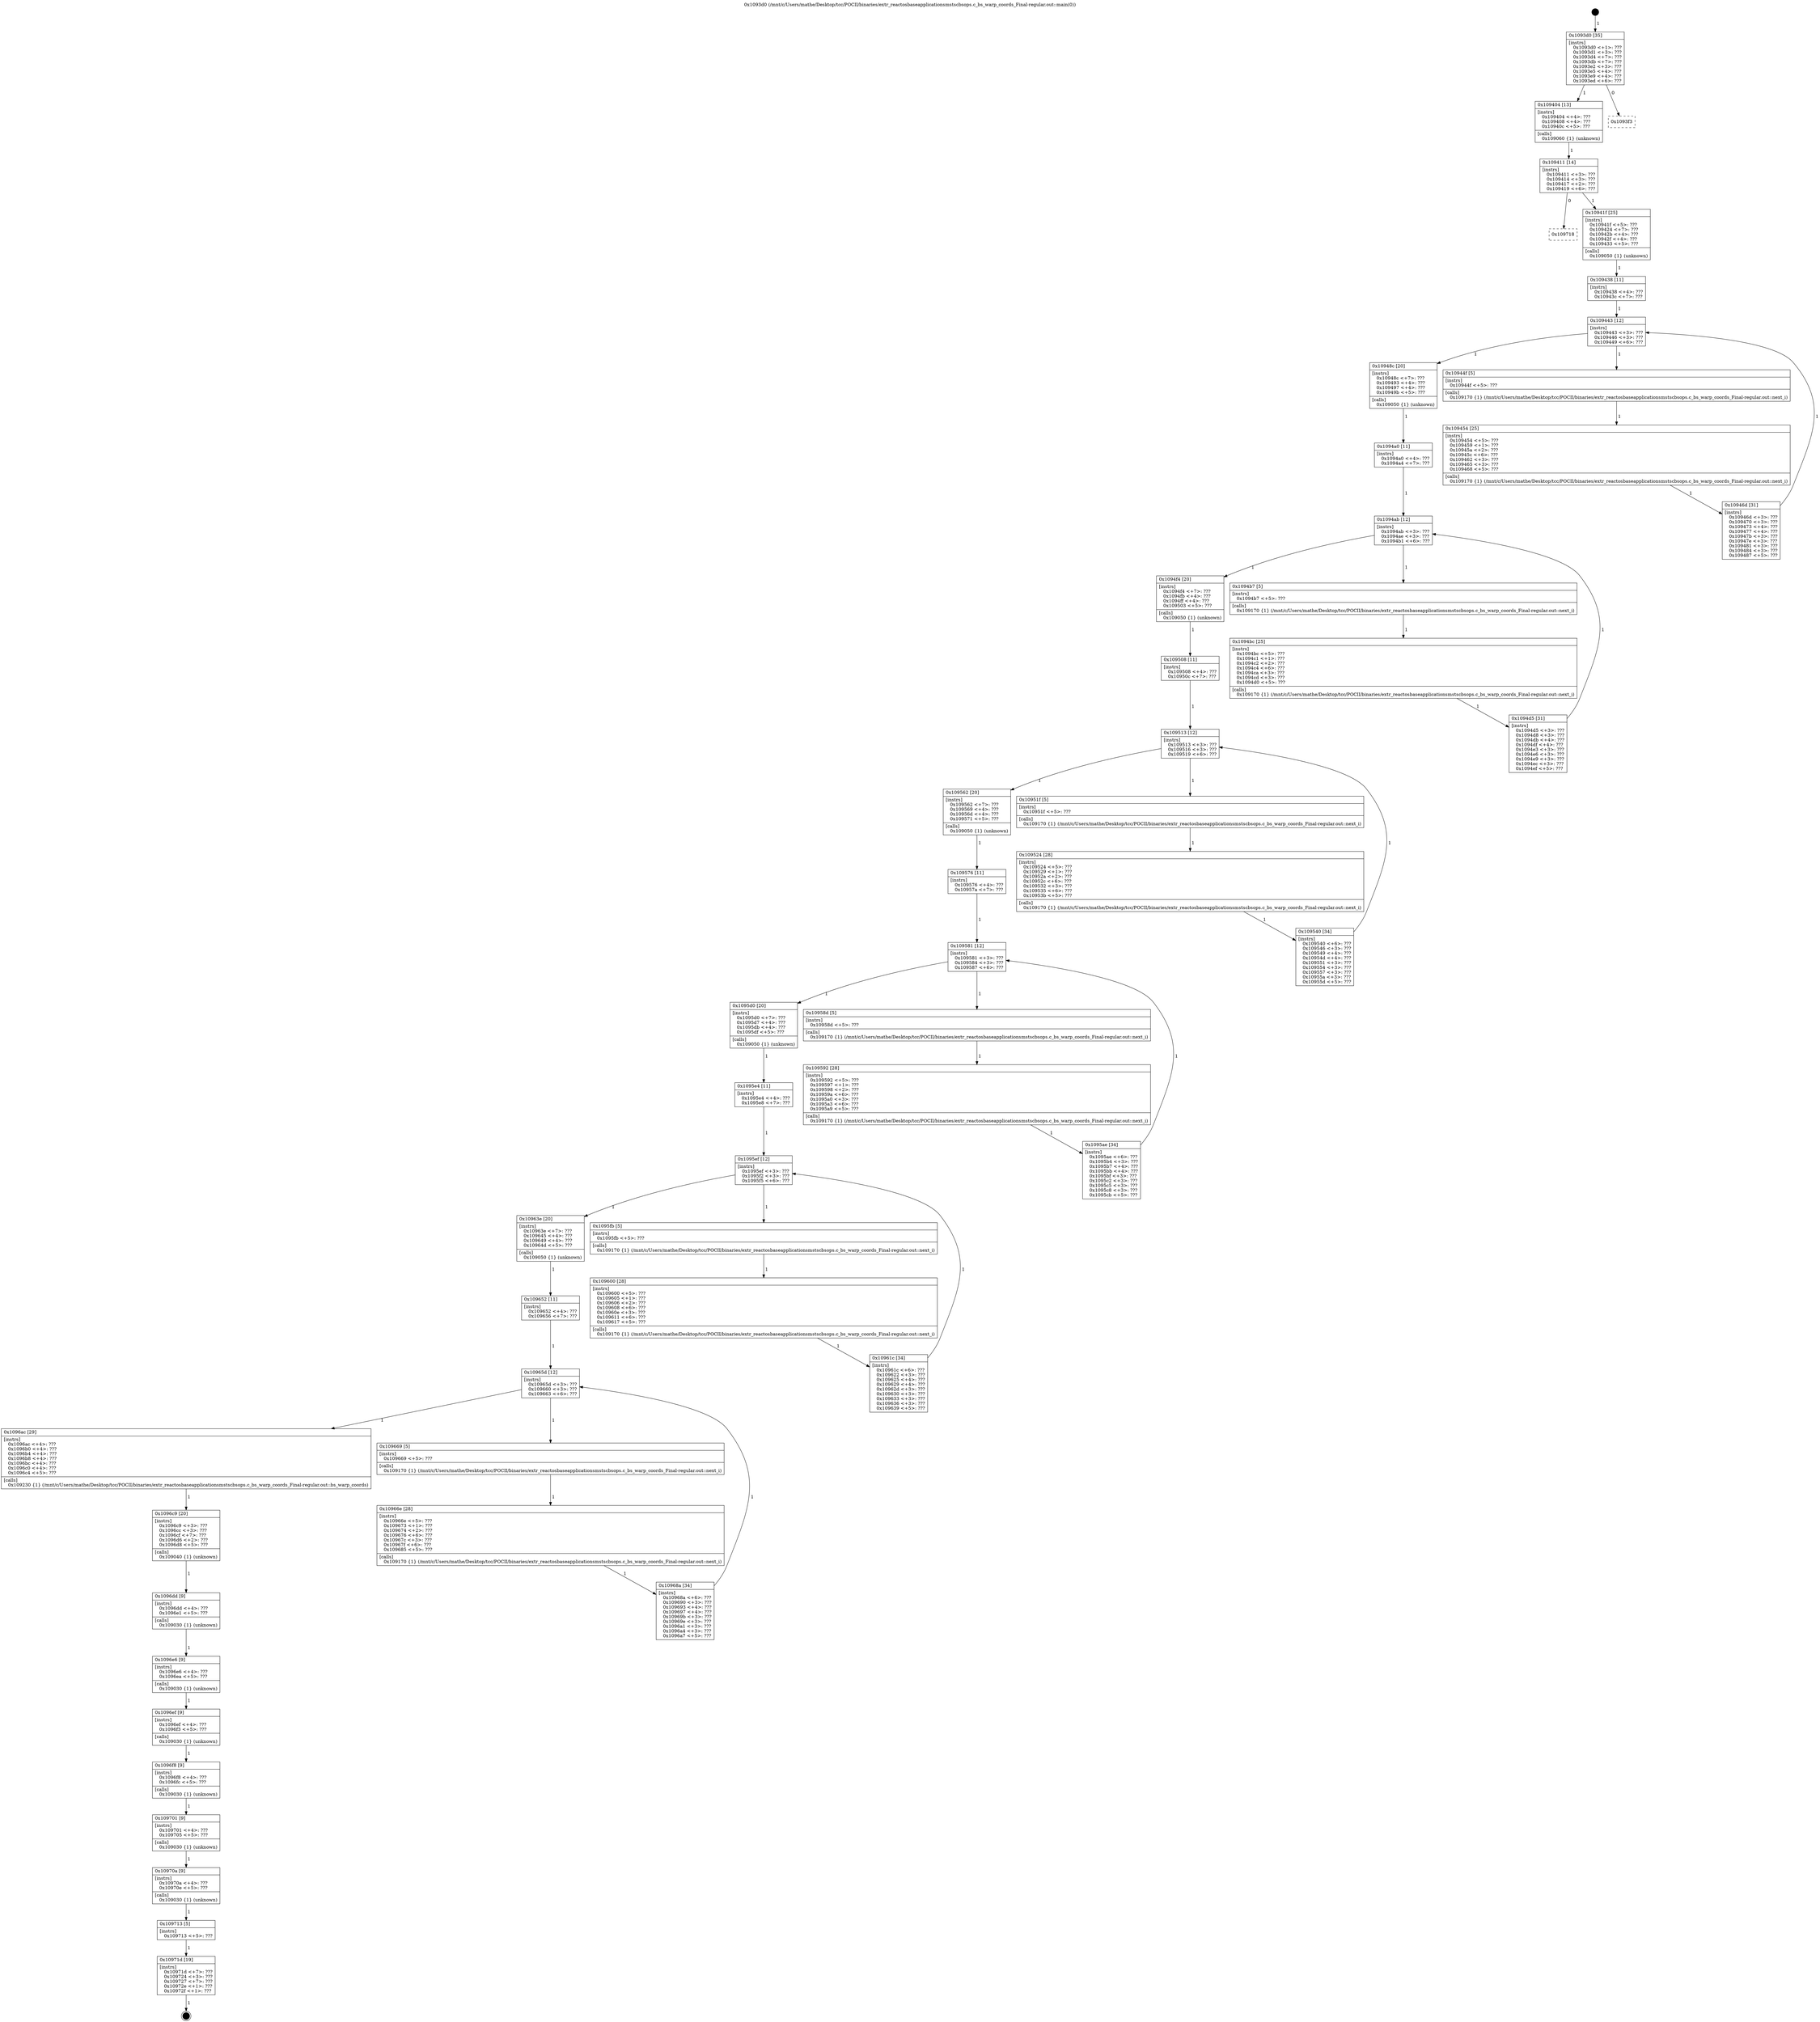 digraph "0x1093d0" {
  label = "0x1093d0 (/mnt/c/Users/mathe/Desktop/tcc/POCII/binaries/extr_reactosbaseapplicationsmstscbsops.c_bs_warp_coords_Final-regular.out::main(0))"
  labelloc = "t"
  node[shape=record]

  Entry [label="",width=0.3,height=0.3,shape=circle,fillcolor=black,style=filled]
  "0x1093d0" [label="{
     0x1093d0 [35]\l
     | [instrs]\l
     &nbsp;&nbsp;0x1093d0 \<+1\>: ???\l
     &nbsp;&nbsp;0x1093d1 \<+3\>: ???\l
     &nbsp;&nbsp;0x1093d4 \<+7\>: ???\l
     &nbsp;&nbsp;0x1093db \<+7\>: ???\l
     &nbsp;&nbsp;0x1093e2 \<+3\>: ???\l
     &nbsp;&nbsp;0x1093e5 \<+4\>: ???\l
     &nbsp;&nbsp;0x1093e9 \<+4\>: ???\l
     &nbsp;&nbsp;0x1093ed \<+6\>: ???\l
  }"]
  "0x109404" [label="{
     0x109404 [13]\l
     | [instrs]\l
     &nbsp;&nbsp;0x109404 \<+4\>: ???\l
     &nbsp;&nbsp;0x109408 \<+4\>: ???\l
     &nbsp;&nbsp;0x10940c \<+5\>: ???\l
     | [calls]\l
     &nbsp;&nbsp;0x109060 \{1\} (unknown)\l
  }"]
  "0x1093f3" [label="{
     0x1093f3\l
  }", style=dashed]
  "0x109411" [label="{
     0x109411 [14]\l
     | [instrs]\l
     &nbsp;&nbsp;0x109411 \<+3\>: ???\l
     &nbsp;&nbsp;0x109414 \<+3\>: ???\l
     &nbsp;&nbsp;0x109417 \<+2\>: ???\l
     &nbsp;&nbsp;0x109419 \<+6\>: ???\l
  }"]
  "0x109718" [label="{
     0x109718\l
  }", style=dashed]
  "0x10941f" [label="{
     0x10941f [25]\l
     | [instrs]\l
     &nbsp;&nbsp;0x10941f \<+5\>: ???\l
     &nbsp;&nbsp;0x109424 \<+7\>: ???\l
     &nbsp;&nbsp;0x10942b \<+4\>: ???\l
     &nbsp;&nbsp;0x10942f \<+4\>: ???\l
     &nbsp;&nbsp;0x109433 \<+5\>: ???\l
     | [calls]\l
     &nbsp;&nbsp;0x109050 \{1\} (unknown)\l
  }"]
  Exit [label="",width=0.3,height=0.3,shape=circle,fillcolor=black,style=filled,peripheries=2]
  "0x109443" [label="{
     0x109443 [12]\l
     | [instrs]\l
     &nbsp;&nbsp;0x109443 \<+3\>: ???\l
     &nbsp;&nbsp;0x109446 \<+3\>: ???\l
     &nbsp;&nbsp;0x109449 \<+6\>: ???\l
  }"]
  "0x10948c" [label="{
     0x10948c [20]\l
     | [instrs]\l
     &nbsp;&nbsp;0x10948c \<+7\>: ???\l
     &nbsp;&nbsp;0x109493 \<+4\>: ???\l
     &nbsp;&nbsp;0x109497 \<+4\>: ???\l
     &nbsp;&nbsp;0x10949b \<+5\>: ???\l
     | [calls]\l
     &nbsp;&nbsp;0x109050 \{1\} (unknown)\l
  }"]
  "0x10944f" [label="{
     0x10944f [5]\l
     | [instrs]\l
     &nbsp;&nbsp;0x10944f \<+5\>: ???\l
     | [calls]\l
     &nbsp;&nbsp;0x109170 \{1\} (/mnt/c/Users/mathe/Desktop/tcc/POCII/binaries/extr_reactosbaseapplicationsmstscbsops.c_bs_warp_coords_Final-regular.out::next_i)\l
  }"]
  "0x109454" [label="{
     0x109454 [25]\l
     | [instrs]\l
     &nbsp;&nbsp;0x109454 \<+5\>: ???\l
     &nbsp;&nbsp;0x109459 \<+1\>: ???\l
     &nbsp;&nbsp;0x10945a \<+2\>: ???\l
     &nbsp;&nbsp;0x10945c \<+6\>: ???\l
     &nbsp;&nbsp;0x109462 \<+3\>: ???\l
     &nbsp;&nbsp;0x109465 \<+3\>: ???\l
     &nbsp;&nbsp;0x109468 \<+5\>: ???\l
     | [calls]\l
     &nbsp;&nbsp;0x109170 \{1\} (/mnt/c/Users/mathe/Desktop/tcc/POCII/binaries/extr_reactosbaseapplicationsmstscbsops.c_bs_warp_coords_Final-regular.out::next_i)\l
  }"]
  "0x10946d" [label="{
     0x10946d [31]\l
     | [instrs]\l
     &nbsp;&nbsp;0x10946d \<+3\>: ???\l
     &nbsp;&nbsp;0x109470 \<+3\>: ???\l
     &nbsp;&nbsp;0x109473 \<+4\>: ???\l
     &nbsp;&nbsp;0x109477 \<+4\>: ???\l
     &nbsp;&nbsp;0x10947b \<+3\>: ???\l
     &nbsp;&nbsp;0x10947e \<+3\>: ???\l
     &nbsp;&nbsp;0x109481 \<+3\>: ???\l
     &nbsp;&nbsp;0x109484 \<+3\>: ???\l
     &nbsp;&nbsp;0x109487 \<+5\>: ???\l
  }"]
  "0x109438" [label="{
     0x109438 [11]\l
     | [instrs]\l
     &nbsp;&nbsp;0x109438 \<+4\>: ???\l
     &nbsp;&nbsp;0x10943c \<+7\>: ???\l
  }"]
  "0x1094ab" [label="{
     0x1094ab [12]\l
     | [instrs]\l
     &nbsp;&nbsp;0x1094ab \<+3\>: ???\l
     &nbsp;&nbsp;0x1094ae \<+3\>: ???\l
     &nbsp;&nbsp;0x1094b1 \<+6\>: ???\l
  }"]
  "0x1094f4" [label="{
     0x1094f4 [20]\l
     | [instrs]\l
     &nbsp;&nbsp;0x1094f4 \<+7\>: ???\l
     &nbsp;&nbsp;0x1094fb \<+4\>: ???\l
     &nbsp;&nbsp;0x1094ff \<+4\>: ???\l
     &nbsp;&nbsp;0x109503 \<+5\>: ???\l
     | [calls]\l
     &nbsp;&nbsp;0x109050 \{1\} (unknown)\l
  }"]
  "0x1094b7" [label="{
     0x1094b7 [5]\l
     | [instrs]\l
     &nbsp;&nbsp;0x1094b7 \<+5\>: ???\l
     | [calls]\l
     &nbsp;&nbsp;0x109170 \{1\} (/mnt/c/Users/mathe/Desktop/tcc/POCII/binaries/extr_reactosbaseapplicationsmstscbsops.c_bs_warp_coords_Final-regular.out::next_i)\l
  }"]
  "0x1094bc" [label="{
     0x1094bc [25]\l
     | [instrs]\l
     &nbsp;&nbsp;0x1094bc \<+5\>: ???\l
     &nbsp;&nbsp;0x1094c1 \<+1\>: ???\l
     &nbsp;&nbsp;0x1094c2 \<+2\>: ???\l
     &nbsp;&nbsp;0x1094c4 \<+6\>: ???\l
     &nbsp;&nbsp;0x1094ca \<+3\>: ???\l
     &nbsp;&nbsp;0x1094cd \<+3\>: ???\l
     &nbsp;&nbsp;0x1094d0 \<+5\>: ???\l
     | [calls]\l
     &nbsp;&nbsp;0x109170 \{1\} (/mnt/c/Users/mathe/Desktop/tcc/POCII/binaries/extr_reactosbaseapplicationsmstscbsops.c_bs_warp_coords_Final-regular.out::next_i)\l
  }"]
  "0x1094d5" [label="{
     0x1094d5 [31]\l
     | [instrs]\l
     &nbsp;&nbsp;0x1094d5 \<+3\>: ???\l
     &nbsp;&nbsp;0x1094d8 \<+3\>: ???\l
     &nbsp;&nbsp;0x1094db \<+4\>: ???\l
     &nbsp;&nbsp;0x1094df \<+4\>: ???\l
     &nbsp;&nbsp;0x1094e3 \<+3\>: ???\l
     &nbsp;&nbsp;0x1094e6 \<+3\>: ???\l
     &nbsp;&nbsp;0x1094e9 \<+3\>: ???\l
     &nbsp;&nbsp;0x1094ec \<+3\>: ???\l
     &nbsp;&nbsp;0x1094ef \<+5\>: ???\l
  }"]
  "0x1094a0" [label="{
     0x1094a0 [11]\l
     | [instrs]\l
     &nbsp;&nbsp;0x1094a0 \<+4\>: ???\l
     &nbsp;&nbsp;0x1094a4 \<+7\>: ???\l
  }"]
  "0x109513" [label="{
     0x109513 [12]\l
     | [instrs]\l
     &nbsp;&nbsp;0x109513 \<+3\>: ???\l
     &nbsp;&nbsp;0x109516 \<+3\>: ???\l
     &nbsp;&nbsp;0x109519 \<+6\>: ???\l
  }"]
  "0x109562" [label="{
     0x109562 [20]\l
     | [instrs]\l
     &nbsp;&nbsp;0x109562 \<+7\>: ???\l
     &nbsp;&nbsp;0x109569 \<+4\>: ???\l
     &nbsp;&nbsp;0x10956d \<+4\>: ???\l
     &nbsp;&nbsp;0x109571 \<+5\>: ???\l
     | [calls]\l
     &nbsp;&nbsp;0x109050 \{1\} (unknown)\l
  }"]
  "0x10951f" [label="{
     0x10951f [5]\l
     | [instrs]\l
     &nbsp;&nbsp;0x10951f \<+5\>: ???\l
     | [calls]\l
     &nbsp;&nbsp;0x109170 \{1\} (/mnt/c/Users/mathe/Desktop/tcc/POCII/binaries/extr_reactosbaseapplicationsmstscbsops.c_bs_warp_coords_Final-regular.out::next_i)\l
  }"]
  "0x109524" [label="{
     0x109524 [28]\l
     | [instrs]\l
     &nbsp;&nbsp;0x109524 \<+5\>: ???\l
     &nbsp;&nbsp;0x109529 \<+1\>: ???\l
     &nbsp;&nbsp;0x10952a \<+2\>: ???\l
     &nbsp;&nbsp;0x10952c \<+6\>: ???\l
     &nbsp;&nbsp;0x109532 \<+3\>: ???\l
     &nbsp;&nbsp;0x109535 \<+6\>: ???\l
     &nbsp;&nbsp;0x10953b \<+5\>: ???\l
     | [calls]\l
     &nbsp;&nbsp;0x109170 \{1\} (/mnt/c/Users/mathe/Desktop/tcc/POCII/binaries/extr_reactosbaseapplicationsmstscbsops.c_bs_warp_coords_Final-regular.out::next_i)\l
  }"]
  "0x109540" [label="{
     0x109540 [34]\l
     | [instrs]\l
     &nbsp;&nbsp;0x109540 \<+6\>: ???\l
     &nbsp;&nbsp;0x109546 \<+3\>: ???\l
     &nbsp;&nbsp;0x109549 \<+4\>: ???\l
     &nbsp;&nbsp;0x10954d \<+4\>: ???\l
     &nbsp;&nbsp;0x109551 \<+3\>: ???\l
     &nbsp;&nbsp;0x109554 \<+3\>: ???\l
     &nbsp;&nbsp;0x109557 \<+3\>: ???\l
     &nbsp;&nbsp;0x10955a \<+3\>: ???\l
     &nbsp;&nbsp;0x10955d \<+5\>: ???\l
  }"]
  "0x109508" [label="{
     0x109508 [11]\l
     | [instrs]\l
     &nbsp;&nbsp;0x109508 \<+4\>: ???\l
     &nbsp;&nbsp;0x10950c \<+7\>: ???\l
  }"]
  "0x109581" [label="{
     0x109581 [12]\l
     | [instrs]\l
     &nbsp;&nbsp;0x109581 \<+3\>: ???\l
     &nbsp;&nbsp;0x109584 \<+3\>: ???\l
     &nbsp;&nbsp;0x109587 \<+6\>: ???\l
  }"]
  "0x1095d0" [label="{
     0x1095d0 [20]\l
     | [instrs]\l
     &nbsp;&nbsp;0x1095d0 \<+7\>: ???\l
     &nbsp;&nbsp;0x1095d7 \<+4\>: ???\l
     &nbsp;&nbsp;0x1095db \<+4\>: ???\l
     &nbsp;&nbsp;0x1095df \<+5\>: ???\l
     | [calls]\l
     &nbsp;&nbsp;0x109050 \{1\} (unknown)\l
  }"]
  "0x10958d" [label="{
     0x10958d [5]\l
     | [instrs]\l
     &nbsp;&nbsp;0x10958d \<+5\>: ???\l
     | [calls]\l
     &nbsp;&nbsp;0x109170 \{1\} (/mnt/c/Users/mathe/Desktop/tcc/POCII/binaries/extr_reactosbaseapplicationsmstscbsops.c_bs_warp_coords_Final-regular.out::next_i)\l
  }"]
  "0x109592" [label="{
     0x109592 [28]\l
     | [instrs]\l
     &nbsp;&nbsp;0x109592 \<+5\>: ???\l
     &nbsp;&nbsp;0x109597 \<+1\>: ???\l
     &nbsp;&nbsp;0x109598 \<+2\>: ???\l
     &nbsp;&nbsp;0x10959a \<+6\>: ???\l
     &nbsp;&nbsp;0x1095a0 \<+3\>: ???\l
     &nbsp;&nbsp;0x1095a3 \<+6\>: ???\l
     &nbsp;&nbsp;0x1095a9 \<+5\>: ???\l
     | [calls]\l
     &nbsp;&nbsp;0x109170 \{1\} (/mnt/c/Users/mathe/Desktop/tcc/POCII/binaries/extr_reactosbaseapplicationsmstscbsops.c_bs_warp_coords_Final-regular.out::next_i)\l
  }"]
  "0x1095ae" [label="{
     0x1095ae [34]\l
     | [instrs]\l
     &nbsp;&nbsp;0x1095ae \<+6\>: ???\l
     &nbsp;&nbsp;0x1095b4 \<+3\>: ???\l
     &nbsp;&nbsp;0x1095b7 \<+4\>: ???\l
     &nbsp;&nbsp;0x1095bb \<+4\>: ???\l
     &nbsp;&nbsp;0x1095bf \<+3\>: ???\l
     &nbsp;&nbsp;0x1095c2 \<+3\>: ???\l
     &nbsp;&nbsp;0x1095c5 \<+3\>: ???\l
     &nbsp;&nbsp;0x1095c8 \<+3\>: ???\l
     &nbsp;&nbsp;0x1095cb \<+5\>: ???\l
  }"]
  "0x109576" [label="{
     0x109576 [11]\l
     | [instrs]\l
     &nbsp;&nbsp;0x109576 \<+4\>: ???\l
     &nbsp;&nbsp;0x10957a \<+7\>: ???\l
  }"]
  "0x1095ef" [label="{
     0x1095ef [12]\l
     | [instrs]\l
     &nbsp;&nbsp;0x1095ef \<+3\>: ???\l
     &nbsp;&nbsp;0x1095f2 \<+3\>: ???\l
     &nbsp;&nbsp;0x1095f5 \<+6\>: ???\l
  }"]
  "0x10963e" [label="{
     0x10963e [20]\l
     | [instrs]\l
     &nbsp;&nbsp;0x10963e \<+7\>: ???\l
     &nbsp;&nbsp;0x109645 \<+4\>: ???\l
     &nbsp;&nbsp;0x109649 \<+4\>: ???\l
     &nbsp;&nbsp;0x10964d \<+5\>: ???\l
     | [calls]\l
     &nbsp;&nbsp;0x109050 \{1\} (unknown)\l
  }"]
  "0x1095fb" [label="{
     0x1095fb [5]\l
     | [instrs]\l
     &nbsp;&nbsp;0x1095fb \<+5\>: ???\l
     | [calls]\l
     &nbsp;&nbsp;0x109170 \{1\} (/mnt/c/Users/mathe/Desktop/tcc/POCII/binaries/extr_reactosbaseapplicationsmstscbsops.c_bs_warp_coords_Final-regular.out::next_i)\l
  }"]
  "0x109600" [label="{
     0x109600 [28]\l
     | [instrs]\l
     &nbsp;&nbsp;0x109600 \<+5\>: ???\l
     &nbsp;&nbsp;0x109605 \<+1\>: ???\l
     &nbsp;&nbsp;0x109606 \<+2\>: ???\l
     &nbsp;&nbsp;0x109608 \<+6\>: ???\l
     &nbsp;&nbsp;0x10960e \<+3\>: ???\l
     &nbsp;&nbsp;0x109611 \<+6\>: ???\l
     &nbsp;&nbsp;0x109617 \<+5\>: ???\l
     | [calls]\l
     &nbsp;&nbsp;0x109170 \{1\} (/mnt/c/Users/mathe/Desktop/tcc/POCII/binaries/extr_reactosbaseapplicationsmstscbsops.c_bs_warp_coords_Final-regular.out::next_i)\l
  }"]
  "0x10961c" [label="{
     0x10961c [34]\l
     | [instrs]\l
     &nbsp;&nbsp;0x10961c \<+6\>: ???\l
     &nbsp;&nbsp;0x109622 \<+3\>: ???\l
     &nbsp;&nbsp;0x109625 \<+4\>: ???\l
     &nbsp;&nbsp;0x109629 \<+4\>: ???\l
     &nbsp;&nbsp;0x10962d \<+3\>: ???\l
     &nbsp;&nbsp;0x109630 \<+3\>: ???\l
     &nbsp;&nbsp;0x109633 \<+3\>: ???\l
     &nbsp;&nbsp;0x109636 \<+3\>: ???\l
     &nbsp;&nbsp;0x109639 \<+5\>: ???\l
  }"]
  "0x1095e4" [label="{
     0x1095e4 [11]\l
     | [instrs]\l
     &nbsp;&nbsp;0x1095e4 \<+4\>: ???\l
     &nbsp;&nbsp;0x1095e8 \<+7\>: ???\l
  }"]
  "0x10965d" [label="{
     0x10965d [12]\l
     | [instrs]\l
     &nbsp;&nbsp;0x10965d \<+3\>: ???\l
     &nbsp;&nbsp;0x109660 \<+3\>: ???\l
     &nbsp;&nbsp;0x109663 \<+6\>: ???\l
  }"]
  "0x1096ac" [label="{
     0x1096ac [29]\l
     | [instrs]\l
     &nbsp;&nbsp;0x1096ac \<+4\>: ???\l
     &nbsp;&nbsp;0x1096b0 \<+4\>: ???\l
     &nbsp;&nbsp;0x1096b4 \<+4\>: ???\l
     &nbsp;&nbsp;0x1096b8 \<+4\>: ???\l
     &nbsp;&nbsp;0x1096bc \<+4\>: ???\l
     &nbsp;&nbsp;0x1096c0 \<+4\>: ???\l
     &nbsp;&nbsp;0x1096c4 \<+5\>: ???\l
     | [calls]\l
     &nbsp;&nbsp;0x109230 \{1\} (/mnt/c/Users/mathe/Desktop/tcc/POCII/binaries/extr_reactosbaseapplicationsmstscbsops.c_bs_warp_coords_Final-regular.out::bs_warp_coords)\l
  }"]
  "0x109669" [label="{
     0x109669 [5]\l
     | [instrs]\l
     &nbsp;&nbsp;0x109669 \<+5\>: ???\l
     | [calls]\l
     &nbsp;&nbsp;0x109170 \{1\} (/mnt/c/Users/mathe/Desktop/tcc/POCII/binaries/extr_reactosbaseapplicationsmstscbsops.c_bs_warp_coords_Final-regular.out::next_i)\l
  }"]
  "0x10966e" [label="{
     0x10966e [28]\l
     | [instrs]\l
     &nbsp;&nbsp;0x10966e \<+5\>: ???\l
     &nbsp;&nbsp;0x109673 \<+1\>: ???\l
     &nbsp;&nbsp;0x109674 \<+2\>: ???\l
     &nbsp;&nbsp;0x109676 \<+6\>: ???\l
     &nbsp;&nbsp;0x10967c \<+3\>: ???\l
     &nbsp;&nbsp;0x10967f \<+6\>: ???\l
     &nbsp;&nbsp;0x109685 \<+5\>: ???\l
     | [calls]\l
     &nbsp;&nbsp;0x109170 \{1\} (/mnt/c/Users/mathe/Desktop/tcc/POCII/binaries/extr_reactosbaseapplicationsmstscbsops.c_bs_warp_coords_Final-regular.out::next_i)\l
  }"]
  "0x10968a" [label="{
     0x10968a [34]\l
     | [instrs]\l
     &nbsp;&nbsp;0x10968a \<+6\>: ???\l
     &nbsp;&nbsp;0x109690 \<+3\>: ???\l
     &nbsp;&nbsp;0x109693 \<+4\>: ???\l
     &nbsp;&nbsp;0x109697 \<+4\>: ???\l
     &nbsp;&nbsp;0x10969b \<+3\>: ???\l
     &nbsp;&nbsp;0x10969e \<+3\>: ???\l
     &nbsp;&nbsp;0x1096a1 \<+3\>: ???\l
     &nbsp;&nbsp;0x1096a4 \<+3\>: ???\l
     &nbsp;&nbsp;0x1096a7 \<+5\>: ???\l
  }"]
  "0x109652" [label="{
     0x109652 [11]\l
     | [instrs]\l
     &nbsp;&nbsp;0x109652 \<+4\>: ???\l
     &nbsp;&nbsp;0x109656 \<+7\>: ???\l
  }"]
  "0x1096c9" [label="{
     0x1096c9 [20]\l
     | [instrs]\l
     &nbsp;&nbsp;0x1096c9 \<+3\>: ???\l
     &nbsp;&nbsp;0x1096cc \<+3\>: ???\l
     &nbsp;&nbsp;0x1096cf \<+7\>: ???\l
     &nbsp;&nbsp;0x1096d6 \<+2\>: ???\l
     &nbsp;&nbsp;0x1096d8 \<+5\>: ???\l
     | [calls]\l
     &nbsp;&nbsp;0x109040 \{1\} (unknown)\l
  }"]
  "0x1096dd" [label="{
     0x1096dd [9]\l
     | [instrs]\l
     &nbsp;&nbsp;0x1096dd \<+4\>: ???\l
     &nbsp;&nbsp;0x1096e1 \<+5\>: ???\l
     | [calls]\l
     &nbsp;&nbsp;0x109030 \{1\} (unknown)\l
  }"]
  "0x1096e6" [label="{
     0x1096e6 [9]\l
     | [instrs]\l
     &nbsp;&nbsp;0x1096e6 \<+4\>: ???\l
     &nbsp;&nbsp;0x1096ea \<+5\>: ???\l
     | [calls]\l
     &nbsp;&nbsp;0x109030 \{1\} (unknown)\l
  }"]
  "0x1096ef" [label="{
     0x1096ef [9]\l
     | [instrs]\l
     &nbsp;&nbsp;0x1096ef \<+4\>: ???\l
     &nbsp;&nbsp;0x1096f3 \<+5\>: ???\l
     | [calls]\l
     &nbsp;&nbsp;0x109030 \{1\} (unknown)\l
  }"]
  "0x1096f8" [label="{
     0x1096f8 [9]\l
     | [instrs]\l
     &nbsp;&nbsp;0x1096f8 \<+4\>: ???\l
     &nbsp;&nbsp;0x1096fc \<+5\>: ???\l
     | [calls]\l
     &nbsp;&nbsp;0x109030 \{1\} (unknown)\l
  }"]
  "0x109701" [label="{
     0x109701 [9]\l
     | [instrs]\l
     &nbsp;&nbsp;0x109701 \<+4\>: ???\l
     &nbsp;&nbsp;0x109705 \<+5\>: ???\l
     | [calls]\l
     &nbsp;&nbsp;0x109030 \{1\} (unknown)\l
  }"]
  "0x10970a" [label="{
     0x10970a [9]\l
     | [instrs]\l
     &nbsp;&nbsp;0x10970a \<+4\>: ???\l
     &nbsp;&nbsp;0x10970e \<+5\>: ???\l
     | [calls]\l
     &nbsp;&nbsp;0x109030 \{1\} (unknown)\l
  }"]
  "0x109713" [label="{
     0x109713 [5]\l
     | [instrs]\l
     &nbsp;&nbsp;0x109713 \<+5\>: ???\l
  }"]
  "0x10971d" [label="{
     0x10971d [19]\l
     | [instrs]\l
     &nbsp;&nbsp;0x10971d \<+7\>: ???\l
     &nbsp;&nbsp;0x109724 \<+3\>: ???\l
     &nbsp;&nbsp;0x109727 \<+7\>: ???\l
     &nbsp;&nbsp;0x10972e \<+1\>: ???\l
     &nbsp;&nbsp;0x10972f \<+1\>: ???\l
  }"]
  Entry -> "0x1093d0" [label=" 1"]
  "0x1093d0" -> "0x109404" [label=" 1"]
  "0x1093d0" -> "0x1093f3" [label=" 0"]
  "0x109404" -> "0x109411" [label=" 1"]
  "0x109411" -> "0x109718" [label=" 0"]
  "0x109411" -> "0x10941f" [label=" 1"]
  "0x10971d" -> Exit [label=" 1"]
  "0x10941f" -> "0x109438" [label=" 1"]
  "0x109443" -> "0x10948c" [label=" 1"]
  "0x109443" -> "0x10944f" [label=" 1"]
  "0x10944f" -> "0x109454" [label=" 1"]
  "0x109454" -> "0x10946d" [label=" 1"]
  "0x109438" -> "0x109443" [label=" 1"]
  "0x10946d" -> "0x109443" [label=" 1"]
  "0x10948c" -> "0x1094a0" [label=" 1"]
  "0x1094ab" -> "0x1094f4" [label=" 1"]
  "0x1094ab" -> "0x1094b7" [label=" 1"]
  "0x1094b7" -> "0x1094bc" [label=" 1"]
  "0x1094bc" -> "0x1094d5" [label=" 1"]
  "0x1094a0" -> "0x1094ab" [label=" 1"]
  "0x1094d5" -> "0x1094ab" [label=" 1"]
  "0x1094f4" -> "0x109508" [label=" 1"]
  "0x109513" -> "0x109562" [label=" 1"]
  "0x109513" -> "0x10951f" [label=" 1"]
  "0x10951f" -> "0x109524" [label=" 1"]
  "0x109524" -> "0x109540" [label=" 1"]
  "0x109508" -> "0x109513" [label=" 1"]
  "0x109540" -> "0x109513" [label=" 1"]
  "0x109562" -> "0x109576" [label=" 1"]
  "0x109581" -> "0x1095d0" [label=" 1"]
  "0x109581" -> "0x10958d" [label=" 1"]
  "0x10958d" -> "0x109592" [label=" 1"]
  "0x109592" -> "0x1095ae" [label=" 1"]
  "0x109576" -> "0x109581" [label=" 1"]
  "0x1095ae" -> "0x109581" [label=" 1"]
  "0x1095d0" -> "0x1095e4" [label=" 1"]
  "0x1095ef" -> "0x10963e" [label=" 1"]
  "0x1095ef" -> "0x1095fb" [label=" 1"]
  "0x1095fb" -> "0x109600" [label=" 1"]
  "0x109600" -> "0x10961c" [label=" 1"]
  "0x1095e4" -> "0x1095ef" [label=" 1"]
  "0x10961c" -> "0x1095ef" [label=" 1"]
  "0x10963e" -> "0x109652" [label=" 1"]
  "0x10965d" -> "0x1096ac" [label=" 1"]
  "0x10965d" -> "0x109669" [label=" 1"]
  "0x109669" -> "0x10966e" [label=" 1"]
  "0x10966e" -> "0x10968a" [label=" 1"]
  "0x109652" -> "0x10965d" [label=" 1"]
  "0x10968a" -> "0x10965d" [label=" 1"]
  "0x1096ac" -> "0x1096c9" [label=" 1"]
  "0x1096c9" -> "0x1096dd" [label=" 1"]
  "0x1096dd" -> "0x1096e6" [label=" 1"]
  "0x1096e6" -> "0x1096ef" [label=" 1"]
  "0x1096ef" -> "0x1096f8" [label=" 1"]
  "0x1096f8" -> "0x109701" [label=" 1"]
  "0x109701" -> "0x10970a" [label=" 1"]
  "0x10970a" -> "0x109713" [label=" 1"]
  "0x109713" -> "0x10971d" [label=" 1"]
}
